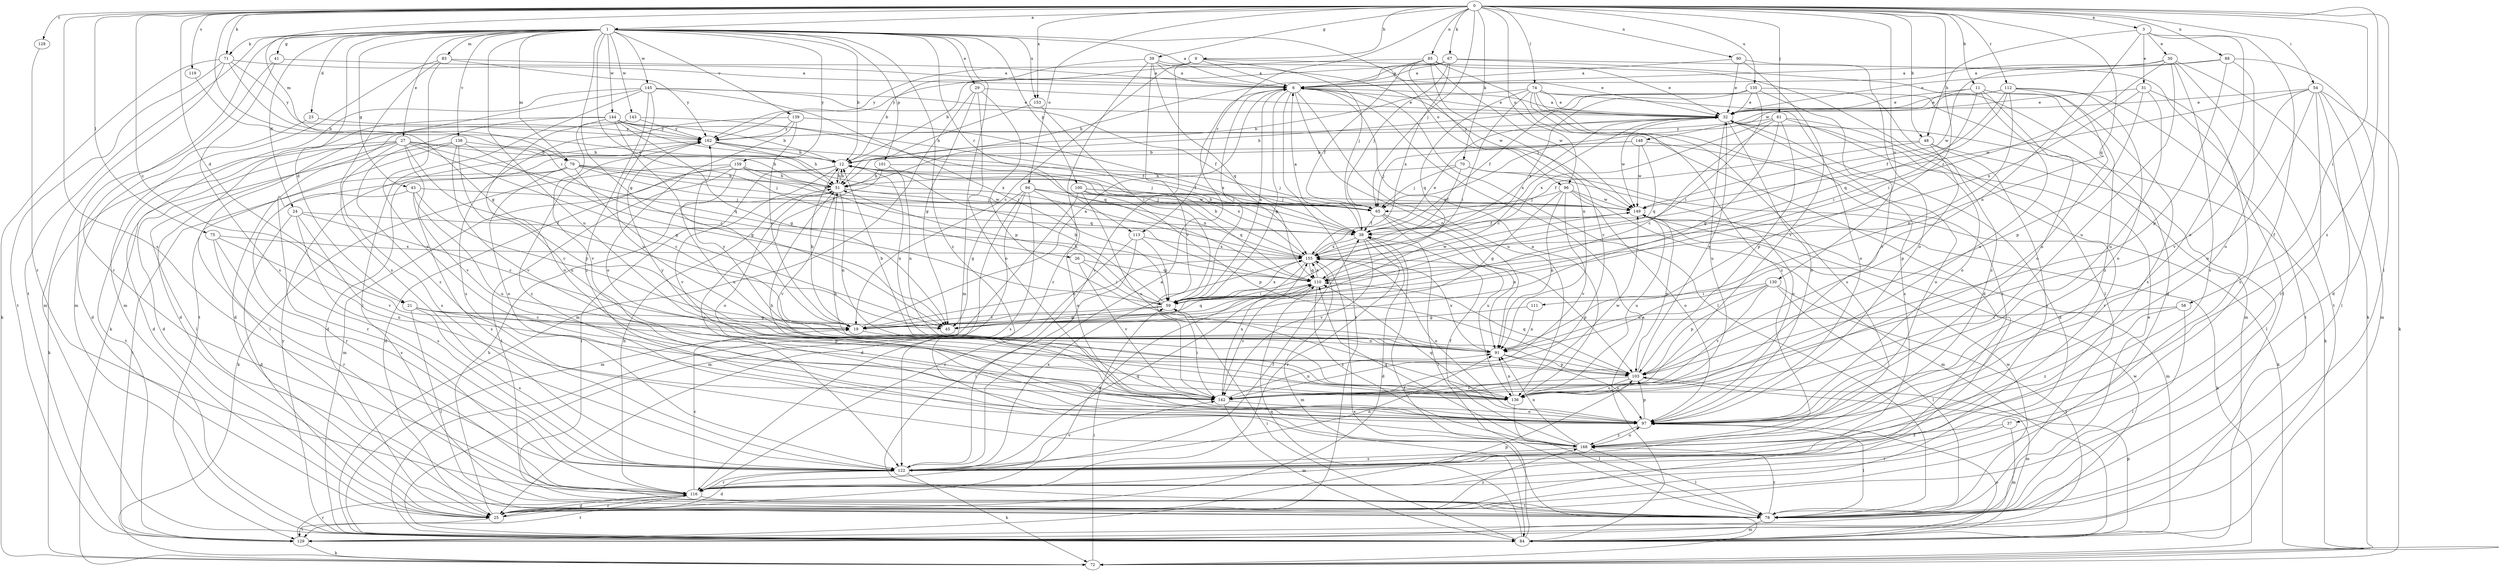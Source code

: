 strict digraph  {
0;
1;
3;
6;
9;
11;
12;
19;
21;
23;
24;
25;
26;
27;
29;
30;
31;
32;
37;
38;
39;
41;
43;
45;
48;
51;
54;
58;
59;
61;
65;
67;
70;
71;
72;
74;
75;
78;
79;
83;
84;
85;
88;
90;
91;
94;
96;
97;
100;
101;
103;
110;
111;
112;
113;
116;
119;
122;
128;
129;
130;
135;
136;
138;
139;
142;
143;
144;
145;
148;
149;
153;
155;
159;
162;
168;
0 -> 1  [label=a];
0 -> 3  [label=a];
0 -> 9  [label=b];
0 -> 11  [label=b];
0 -> 19  [label=c];
0 -> 21  [label=d];
0 -> 39  [label=g];
0 -> 48  [label=h];
0 -> 54  [label=i];
0 -> 58  [label=i];
0 -> 59  [label=i];
0 -> 61  [label=j];
0 -> 65  [label=j];
0 -> 67  [label=k];
0 -> 70  [label=k];
0 -> 71  [label=k];
0 -> 74  [label=l];
0 -> 75  [label=l];
0 -> 78  [label=l];
0 -> 79  [label=m];
0 -> 85  [label=n];
0 -> 88  [label=n];
0 -> 90  [label=n];
0 -> 94  [label=o];
0 -> 96  [label=o];
0 -> 110  [label=q];
0 -> 111  [label=r];
0 -> 112  [label=r];
0 -> 113  [label=r];
0 -> 119  [label=s];
0 -> 122  [label=s];
0 -> 128  [label=t];
0 -> 130  [label=u];
0 -> 135  [label=u];
0 -> 153  [label=x];
0 -> 168  [label=z];
1 -> 6  [label=a];
1 -> 12  [label=b];
1 -> 21  [label=d];
1 -> 23  [label=d];
1 -> 24  [label=d];
1 -> 26  [label=e];
1 -> 27  [label=e];
1 -> 29  [label=e];
1 -> 41  [label=g];
1 -> 43  [label=g];
1 -> 45  [label=g];
1 -> 71  [label=k];
1 -> 79  [label=m];
1 -> 83  [label=m];
1 -> 84  [label=m];
1 -> 96  [label=o];
1 -> 100  [label=p];
1 -> 101  [label=p];
1 -> 113  [label=r];
1 -> 116  [label=r];
1 -> 129  [label=t];
1 -> 136  [label=u];
1 -> 138  [label=v];
1 -> 139  [label=v];
1 -> 143  [label=w];
1 -> 144  [label=w];
1 -> 145  [label=w];
1 -> 153  [label=x];
1 -> 159  [label=y];
1 -> 168  [label=z];
3 -> 30  [label=e];
3 -> 31  [label=e];
3 -> 37  [label=f];
3 -> 48  [label=h];
3 -> 91  [label=n];
3 -> 97  [label=o];
6 -> 32  [label=e];
6 -> 45  [label=g];
6 -> 59  [label=i];
6 -> 78  [label=l];
6 -> 91  [label=n];
6 -> 129  [label=t];
6 -> 136  [label=u];
9 -> 6  [label=a];
9 -> 19  [label=c];
9 -> 32  [label=e];
9 -> 65  [label=j];
9 -> 122  [label=s];
9 -> 162  [label=y];
11 -> 32  [label=e];
11 -> 59  [label=i];
11 -> 97  [label=o];
11 -> 122  [label=s];
11 -> 136  [label=u];
11 -> 148  [label=w];
11 -> 168  [label=z];
12 -> 51  [label=h];
12 -> 78  [label=l];
12 -> 84  [label=m];
12 -> 91  [label=n];
12 -> 142  [label=v];
12 -> 155  [label=x];
19 -> 6  [label=a];
19 -> 12  [label=b];
19 -> 91  [label=n];
19 -> 110  [label=q];
21 -> 19  [label=c];
21 -> 45  [label=g];
21 -> 78  [label=l];
21 -> 103  [label=p];
21 -> 122  [label=s];
23 -> 25  [label=d];
23 -> 162  [label=y];
24 -> 19  [label=c];
24 -> 25  [label=d];
24 -> 38  [label=f];
24 -> 122  [label=s];
24 -> 142  [label=v];
25 -> 51  [label=h];
25 -> 103  [label=p];
25 -> 116  [label=r];
25 -> 129  [label=t];
25 -> 168  [label=z];
26 -> 59  [label=i];
26 -> 110  [label=q];
26 -> 142  [label=v];
27 -> 12  [label=b];
27 -> 25  [label=d];
27 -> 45  [label=g];
27 -> 51  [label=h];
27 -> 72  [label=k];
27 -> 78  [label=l];
27 -> 103  [label=p];
27 -> 110  [label=q];
27 -> 122  [label=s];
27 -> 129  [label=t];
27 -> 142  [label=v];
29 -> 32  [label=e];
29 -> 45  [label=g];
29 -> 84  [label=m];
29 -> 97  [label=o];
29 -> 103  [label=p];
30 -> 6  [label=a];
30 -> 59  [label=i];
30 -> 72  [label=k];
30 -> 122  [label=s];
30 -> 129  [label=t];
30 -> 136  [label=u];
30 -> 149  [label=w];
31 -> 32  [label=e];
31 -> 103  [label=p];
31 -> 122  [label=s];
31 -> 136  [label=u];
31 -> 155  [label=x];
32 -> 6  [label=a];
32 -> 19  [label=c];
32 -> 25  [label=d];
32 -> 72  [label=k];
32 -> 97  [label=o];
32 -> 122  [label=s];
32 -> 136  [label=u];
32 -> 149  [label=w];
32 -> 155  [label=x];
32 -> 162  [label=y];
37 -> 84  [label=m];
37 -> 116  [label=r];
37 -> 168  [label=z];
38 -> 6  [label=a];
38 -> 12  [label=b];
38 -> 25  [label=d];
38 -> 116  [label=r];
38 -> 142  [label=v];
38 -> 155  [label=x];
39 -> 6  [label=a];
39 -> 12  [label=b];
39 -> 32  [label=e];
39 -> 110  [label=q];
39 -> 116  [label=r];
39 -> 142  [label=v];
39 -> 149  [label=w];
41 -> 6  [label=a];
41 -> 84  [label=m];
41 -> 122  [label=s];
43 -> 19  [label=c];
43 -> 65  [label=j];
43 -> 116  [label=r];
43 -> 122  [label=s];
43 -> 136  [label=u];
48 -> 12  [label=b];
48 -> 38  [label=f];
48 -> 78  [label=l];
48 -> 103  [label=p];
48 -> 122  [label=s];
51 -> 12  [label=b];
51 -> 65  [label=j];
51 -> 91  [label=n];
51 -> 97  [label=o];
51 -> 142  [label=v];
51 -> 149  [label=w];
54 -> 32  [label=e];
54 -> 72  [label=k];
54 -> 78  [label=l];
54 -> 84  [label=m];
54 -> 97  [label=o];
54 -> 116  [label=r];
54 -> 142  [label=v];
54 -> 149  [label=w];
58 -> 19  [label=c];
58 -> 78  [label=l];
58 -> 168  [label=z];
59 -> 6  [label=a];
59 -> 12  [label=b];
59 -> 19  [label=c];
59 -> 45  [label=g];
59 -> 51  [label=h];
59 -> 155  [label=x];
61 -> 19  [label=c];
61 -> 45  [label=g];
61 -> 97  [label=o];
61 -> 103  [label=p];
61 -> 116  [label=r];
61 -> 155  [label=x];
61 -> 162  [label=y];
65 -> 38  [label=f];
65 -> 78  [label=l];
65 -> 91  [label=n];
65 -> 136  [label=u];
67 -> 6  [label=a];
67 -> 12  [label=b];
67 -> 25  [label=d];
67 -> 51  [label=h];
67 -> 65  [label=j];
67 -> 78  [label=l];
67 -> 155  [label=x];
70 -> 38  [label=f];
70 -> 51  [label=h];
70 -> 65  [label=j];
70 -> 72  [label=k];
70 -> 97  [label=o];
71 -> 6  [label=a];
71 -> 51  [label=h];
71 -> 72  [label=k];
71 -> 84  [label=m];
71 -> 129  [label=t];
71 -> 162  [label=y];
72 -> 59  [label=i];
72 -> 155  [label=x];
74 -> 12  [label=b];
74 -> 32  [label=e];
74 -> 59  [label=i];
74 -> 84  [label=m];
74 -> 97  [label=o];
74 -> 110  [label=q];
74 -> 116  [label=r];
74 -> 122  [label=s];
74 -> 168  [label=z];
75 -> 116  [label=r];
75 -> 122  [label=s];
75 -> 136  [label=u];
75 -> 155  [label=x];
78 -> 32  [label=e];
78 -> 84  [label=m];
78 -> 149  [label=w];
78 -> 168  [label=z];
79 -> 19  [label=c];
79 -> 38  [label=f];
79 -> 51  [label=h];
79 -> 65  [label=j];
79 -> 97  [label=o];
79 -> 116  [label=r];
79 -> 129  [label=t];
79 -> 149  [label=w];
83 -> 6  [label=a];
83 -> 84  [label=m];
83 -> 97  [label=o];
83 -> 122  [label=s];
83 -> 162  [label=y];
84 -> 6  [label=a];
84 -> 38  [label=f];
84 -> 59  [label=i];
84 -> 97  [label=o];
84 -> 103  [label=p];
84 -> 110  [label=q];
84 -> 162  [label=y];
85 -> 6  [label=a];
85 -> 25  [label=d];
85 -> 38  [label=f];
85 -> 78  [label=l];
85 -> 91  [label=n];
85 -> 142  [label=v];
85 -> 149  [label=w];
85 -> 162  [label=y];
88 -> 6  [label=a];
88 -> 25  [label=d];
88 -> 32  [label=e];
88 -> 97  [label=o];
88 -> 103  [label=p];
90 -> 6  [label=a];
90 -> 32  [label=e];
90 -> 97  [label=o];
90 -> 142  [label=v];
91 -> 12  [label=b];
91 -> 97  [label=o];
91 -> 103  [label=p];
91 -> 155  [label=x];
91 -> 162  [label=y];
94 -> 25  [label=d];
94 -> 45  [label=g];
94 -> 65  [label=j];
94 -> 84  [label=m];
94 -> 97  [label=o];
94 -> 122  [label=s];
94 -> 149  [label=w];
94 -> 155  [label=x];
96 -> 45  [label=g];
96 -> 65  [label=j];
96 -> 84  [label=m];
96 -> 91  [label=n];
96 -> 97  [label=o];
96 -> 142  [label=v];
96 -> 149  [label=w];
97 -> 51  [label=h];
97 -> 78  [label=l];
97 -> 103  [label=p];
97 -> 110  [label=q];
97 -> 168  [label=z];
100 -> 65  [label=j];
100 -> 84  [label=m];
100 -> 103  [label=p];
100 -> 110  [label=q];
100 -> 136  [label=u];
100 -> 149  [label=w];
101 -> 51  [label=h];
101 -> 65  [label=j];
101 -> 91  [label=n];
101 -> 122  [label=s];
103 -> 32  [label=e];
103 -> 84  [label=m];
103 -> 110  [label=q];
103 -> 136  [label=u];
103 -> 142  [label=v];
110 -> 59  [label=i];
110 -> 142  [label=v];
110 -> 149  [label=w];
110 -> 155  [label=x];
110 -> 168  [label=z];
111 -> 45  [label=g];
111 -> 91  [label=n];
112 -> 32  [label=e];
112 -> 38  [label=f];
112 -> 65  [label=j];
112 -> 91  [label=n];
112 -> 97  [label=o];
112 -> 110  [label=q];
112 -> 129  [label=t];
112 -> 136  [label=u];
113 -> 59  [label=i];
113 -> 78  [label=l];
113 -> 116  [label=r];
113 -> 155  [label=x];
116 -> 19  [label=c];
116 -> 25  [label=d];
116 -> 38  [label=f];
116 -> 51  [label=h];
116 -> 78  [label=l];
116 -> 129  [label=t];
119 -> 45  [label=g];
122 -> 6  [label=a];
122 -> 25  [label=d];
122 -> 72  [label=k];
122 -> 91  [label=n];
122 -> 110  [label=q];
122 -> 116  [label=r];
122 -> 142  [label=v];
122 -> 155  [label=x];
128 -> 116  [label=r];
129 -> 72  [label=k];
129 -> 116  [label=r];
129 -> 149  [label=w];
130 -> 59  [label=i];
130 -> 78  [label=l];
130 -> 91  [label=n];
130 -> 103  [label=p];
130 -> 129  [label=t];
130 -> 142  [label=v];
135 -> 32  [label=e];
135 -> 38  [label=f];
135 -> 51  [label=h];
135 -> 59  [label=i];
135 -> 142  [label=v];
135 -> 155  [label=x];
135 -> 168  [label=z];
136 -> 6  [label=a];
136 -> 78  [label=l];
136 -> 91  [label=n];
136 -> 162  [label=y];
138 -> 12  [label=b];
138 -> 25  [label=d];
138 -> 45  [label=g];
138 -> 78  [label=l];
138 -> 136  [label=u];
138 -> 142  [label=v];
139 -> 19  [label=c];
139 -> 97  [label=o];
139 -> 122  [label=s];
139 -> 155  [label=x];
139 -> 162  [label=y];
142 -> 51  [label=h];
142 -> 59  [label=i];
142 -> 84  [label=m];
142 -> 91  [label=n];
142 -> 97  [label=o];
142 -> 149  [label=w];
142 -> 155  [label=x];
143 -> 25  [label=d];
143 -> 110  [label=q];
143 -> 142  [label=v];
143 -> 162  [label=y];
144 -> 12  [label=b];
144 -> 19  [label=c];
144 -> 25  [label=d];
144 -> 38  [label=f];
144 -> 45  [label=g];
144 -> 97  [label=o];
144 -> 155  [label=x];
144 -> 162  [label=y];
144 -> 168  [label=z];
145 -> 32  [label=e];
145 -> 38  [label=f];
145 -> 59  [label=i];
145 -> 72  [label=k];
145 -> 78  [label=l];
145 -> 129  [label=t];
145 -> 136  [label=u];
145 -> 168  [label=z];
148 -> 12  [label=b];
148 -> 65  [label=j];
148 -> 97  [label=o];
148 -> 110  [label=q];
148 -> 149  [label=w];
149 -> 38  [label=f];
149 -> 72  [label=k];
149 -> 84  [label=m];
149 -> 103  [label=p];
149 -> 136  [label=u];
153 -> 51  [label=h];
153 -> 59  [label=i];
155 -> 12  [label=b];
155 -> 19  [label=c];
155 -> 25  [label=d];
155 -> 32  [label=e];
155 -> 84  [label=m];
155 -> 97  [label=o];
155 -> 103  [label=p];
155 -> 110  [label=q];
159 -> 25  [label=d];
159 -> 51  [label=h];
159 -> 65  [label=j];
159 -> 72  [label=k];
159 -> 78  [label=l];
159 -> 110  [label=q];
159 -> 136  [label=u];
162 -> 12  [label=b];
162 -> 25  [label=d];
162 -> 38  [label=f];
162 -> 51  [label=h];
162 -> 168  [label=z];
168 -> 38  [label=f];
168 -> 78  [label=l];
168 -> 91  [label=n];
168 -> 97  [label=o];
168 -> 110  [label=q];
168 -> 122  [label=s];
}
